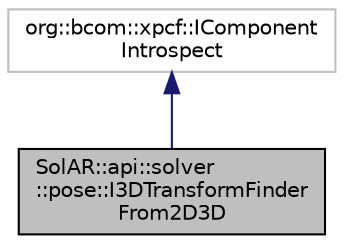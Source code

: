 digraph "SolAR::api::solver::pose::I3DTransformFinderFrom2D3D"
{
 // LATEX_PDF_SIZE
  edge [fontname="Helvetica",fontsize="10",labelfontname="Helvetica",labelfontsize="10"];
  node [fontname="Helvetica",fontsize="10",shape=record];
  Node1 [label="SolAR::api::solver\l::pose::I3DTransformFinder\lFrom2D3D",height=0.2,width=0.4,color="black", fillcolor="grey75", style="filled", fontcolor="black",tooltip="Finds the 3D transform of 2D-3D points correspondences. UUID: 77281cda-47c2-4bb7-bde6-5b0d02e75dae"];
  Node2 -> Node1 [dir="back",color="midnightblue",fontsize="10",style="solid",fontname="Helvetica"];
  Node2 [label="org::bcom::xpcf::IComponent\lIntrospect",height=0.2,width=0.4,color="grey75", fillcolor="white", style="filled",tooltip=" "];
}
